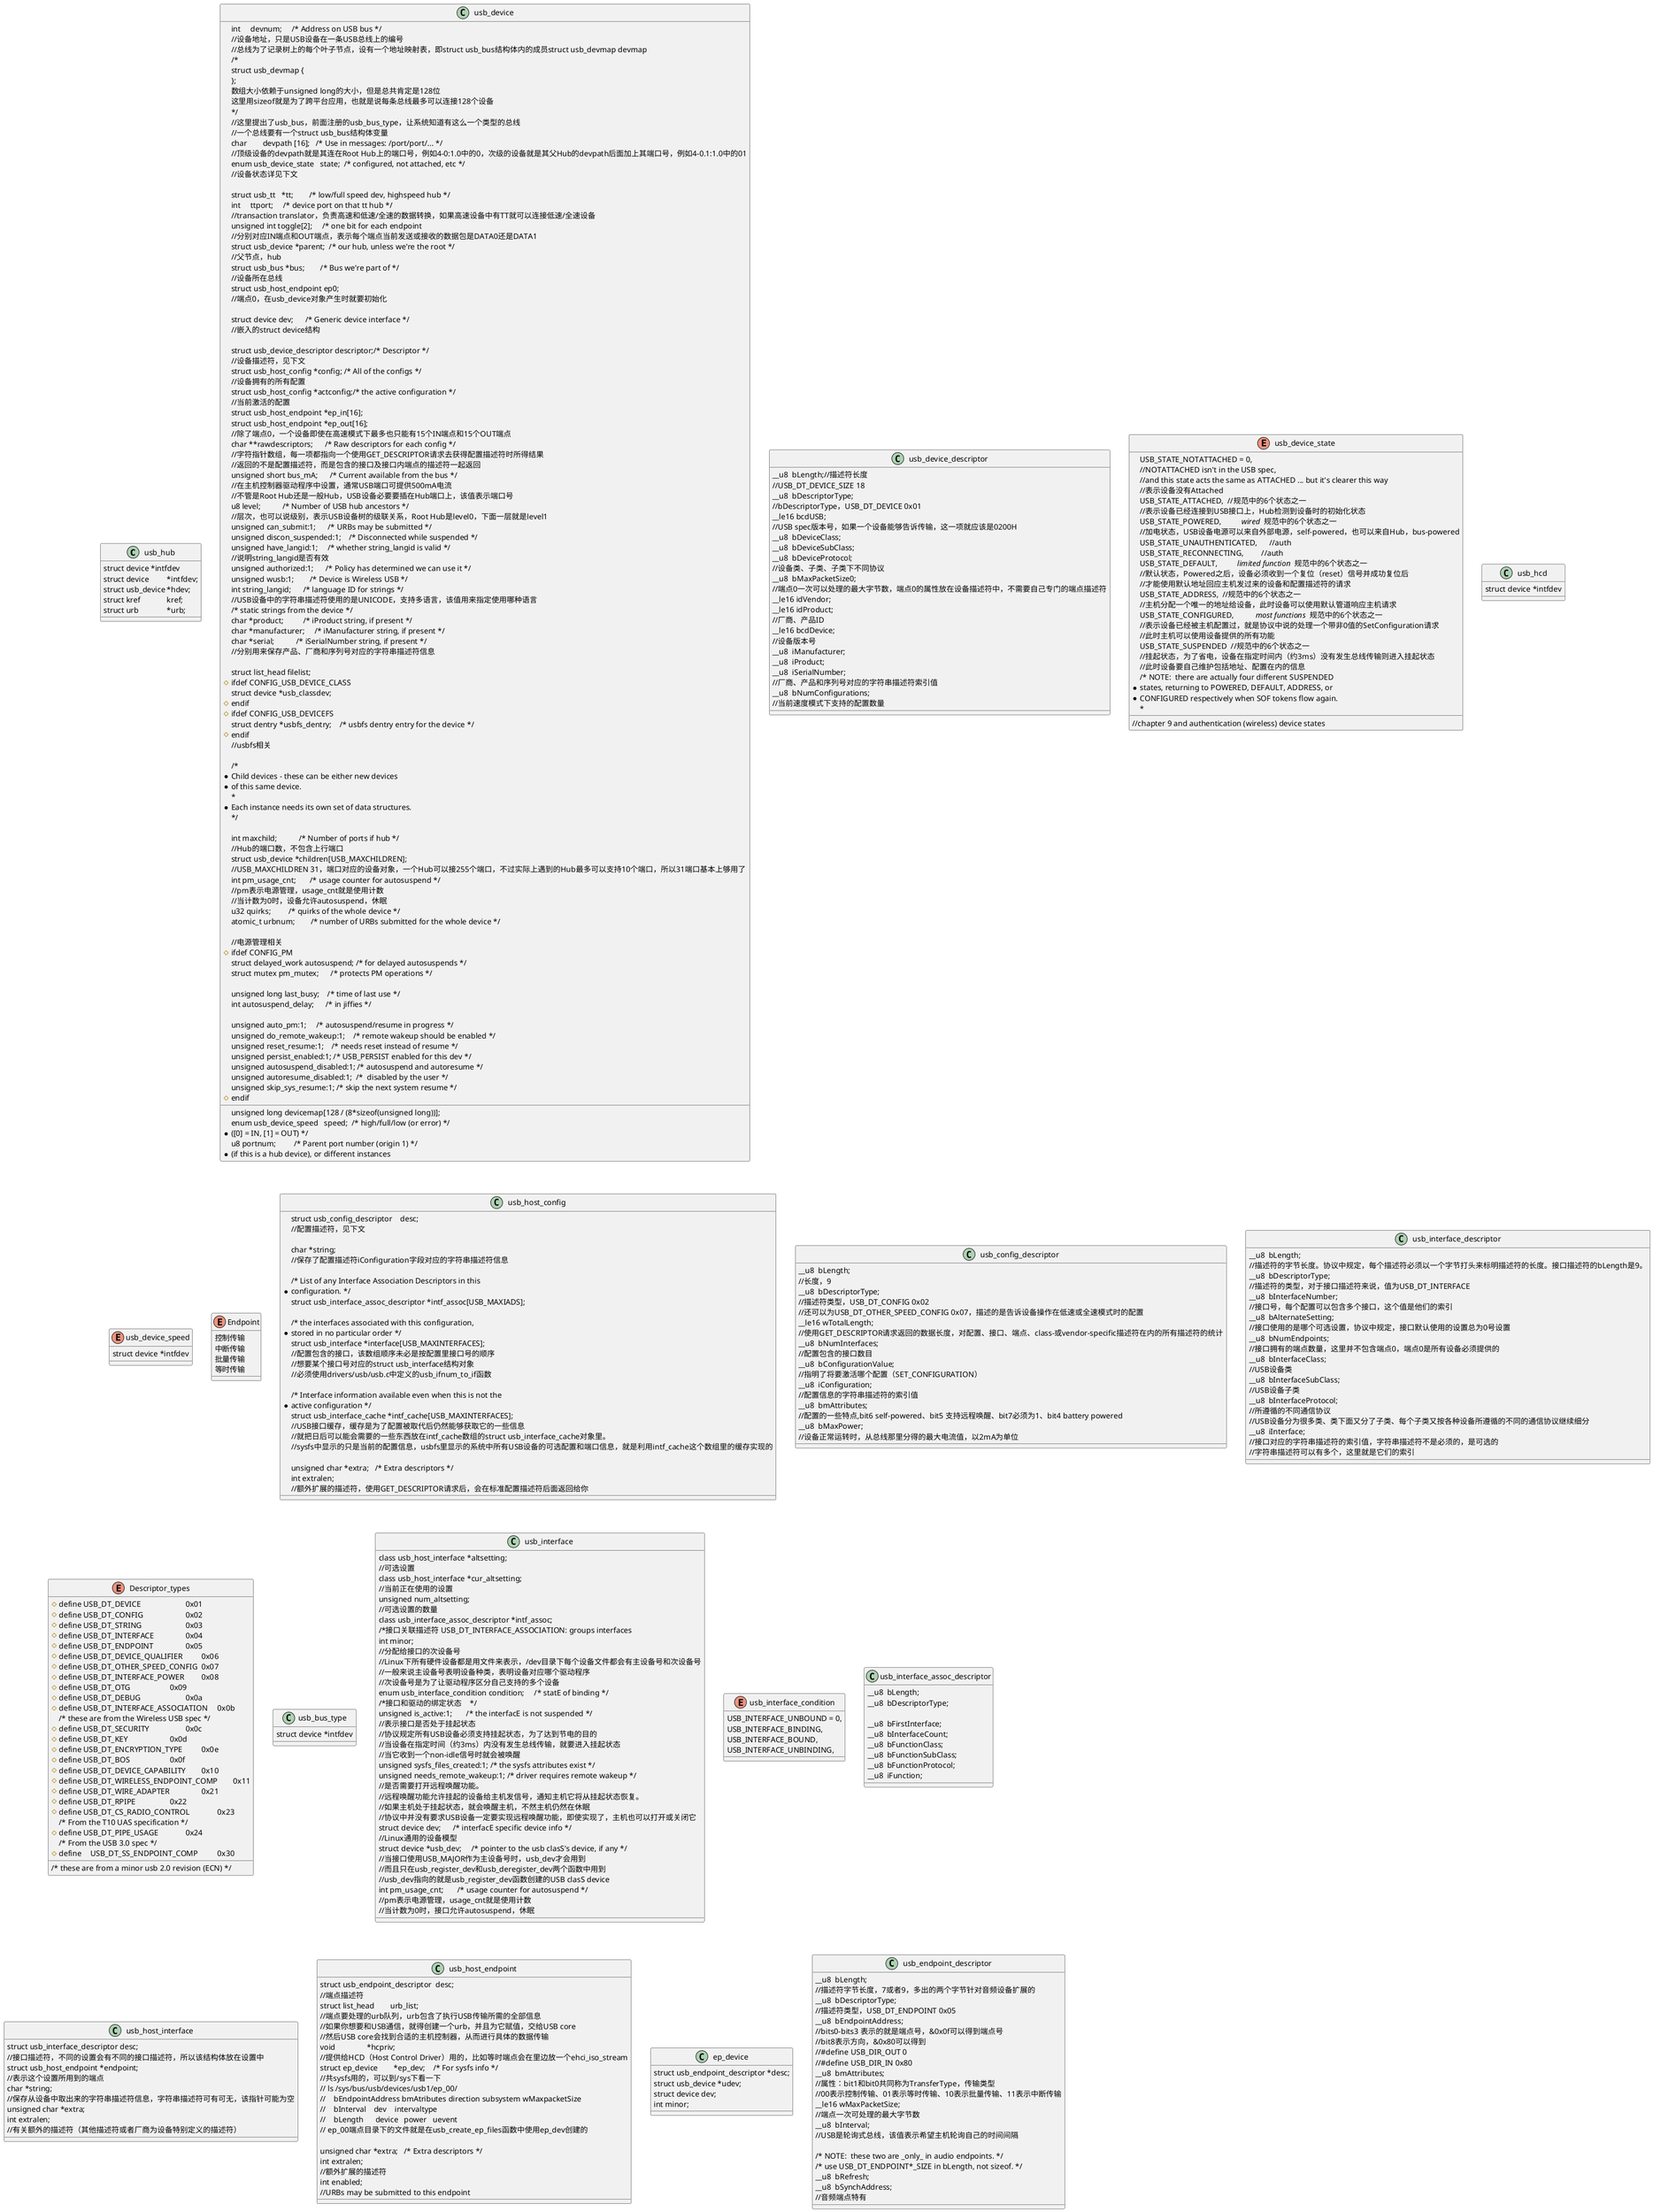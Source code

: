 @startuml


class usb_hub {
    struct device *intfdev
    struct device		*intfdev;
	struct usb_device	*hdev;
	struct kref		kref;
	struct urb		*urb;
}

class usb_device {
    int     devnum;     /* Address on USB bus */
        //设备地址，只是USB设备在一条USB总线上的编号
        //总线为了记录树上的每个叶子节点，设有一个地址映射表，即struct usb_bus结构体内的成员struct usb_devmap devmap
        /*
        struct usb_devmap {
            unsigned long devicemap[128 / (8*sizeof(unsigned long))];
        };
        数组大小依赖于unsigned long的大小，但是总共肯定是128位
        这里用sizeof就是为了跨平台应用，也就是说每条总线最多可以连接128个设备
        */
        //这里提出了usb_bus，前面注册的usb_bus_type，让系统知道有这么一个类型的总线
        //一个总线要有一个struct usb_bus结构体变量
        char        devpath [16];   /* Use in messages: /port/port/... */
        //顶级设备的devpath就是其连在Root Hub上的端口号，例如4-0:1.0中的0，次级的设备就是其父Hub的devpath后面加上其端口号，例如4-0.1:1.0中的01
        enum usb_device_state   state;  /* configured, not attached, etc */
        //设备状态详见下文
        enum usb_device_speed   speed;  /* high/full/low (or error) */

        struct usb_tt   *tt;        /* low/full speed dev, highspeed hub */
        int     ttport;     /* device port on that tt hub */
        //transaction translator，负责高速和低速/全速的数据转换，如果高速设备中有TT就可以连接低速/全速设备
        unsigned int toggle[2];     /* one bit for each endpoint
                         * ([0] = IN, [1] = OUT) */
        //分别对应IN端点和OUT端点，表示每个端点当前发送或接收的数据包是DATA0还是DATA1
        struct usb_device *parent;  /* our hub, unless we're the root */
        //父节点，hub
        struct usb_bus *bus;        /* Bus we're part of */
        //设备所在总线
        struct usb_host_endpoint ep0;
        //端点0，在usb_device对象产生时就要初始化

        struct device dev;      /* Generic device interface */
        //嵌入的struct device结构

        struct usb_device_descriptor descriptor;/* Descriptor */
        //设备描述符，见下文
        struct usb_host_config *config; /* All of the configs */
        //设备拥有的所有配置
        struct usb_host_config *actconfig;/* the active configuration */
        //当前激活的配置
        struct usb_host_endpoint *ep_in[16];
        struct usb_host_endpoint *ep_out[16];
        //除了端点0，一个设备即使在高速模式下最多也只能有15个IN端点和15个OUT端点
        char **rawdescriptors;      /* Raw descriptors for each config */
        //字符指针数组，每一项都指向一个使用GET_DESCRIPTOR请求去获得配置描述符时所得结果
        //返回的不是配置描述符，而是包含的接口及接口内端点的描述符一起返回
        unsigned short bus_mA;      /* Current available from the bus */
        //在主机控制器驱动程序中设置，通常USB端口可提供500mA电流
        u8 portnum;         /* Parent port number (origin 1) */
        //不管是Root Hub还是一般Hub，USB设备必要要插在Hub端口上，该值表示端口号
        u8 level;           /* Number of USB hub ancestors */
        //层次，也可以说级别，表示USB设备树的级联关系，Root Hub是level0，下面一层就是level1
        unsigned can_submit:1;      /* URBs may be submitted */
        unsigned discon_suspended:1;    /* Disconnected while suspended */
        unsigned have_langid:1;     /* whether string_langid is valid */
        //说明string_langid是否有效
        unsigned authorized:1;      /* Policy has determined we can use it */
        unsigned wusb:1;        /* Device is Wireless USB */
        int string_langid;      /* language ID for strings */
        //USB设备中的字符串描述符使用的是UNICODE，支持多语言，该值用来指定使用哪种语言
        /* static strings from the device */
        char *product;          /* iProduct string, if present */
        char *manufacturer;     /* iManufacturer string, if present */
        char *serial;           /* iSerialNumber string, if present */
        //分别用来保存产品、厂商和序列号对应的字符串描述符信息

        struct list_head filelist;
    #ifdef CONFIG_USB_DEVICE_CLASS
        struct device *usb_classdev;
    #endif
    #ifdef CONFIG_USB_DEVICEFS
        struct dentry *usbfs_dentry;    /* usbfs dentry entry for the device */
    #endif
        //usbfs相关

        /*
         * Child devices - these can be either new devices
         * (if this is a hub device), or different instances
         * of this same device.
         *
         * Each instance needs its own set of data structures.
         */

        int maxchild;           /* Number of ports if hub */
        //Hub的端口数，不包含上行端口
        struct usb_device *children[USB_MAXCHILDREN];
        //USB_MAXCHILDREN 31，端口对应的设备对象，一个Hub可以接255个端口，不过实际上遇到的Hub最多可以支持10个端口，所以31端口基本上够用了
        int pm_usage_cnt;       /* usage counter for autosuspend */
        //pm表示电源管理，usage_cnt就是使用计数
        //当计数为0时，设备允许autosuspend，休眠
        u32 quirks;         /* quirks of the whole device */
        atomic_t urbnum;        /* number of URBs submitted for the whole device */

    //电源管理相关
    #ifdef CONFIG_PM
        struct delayed_work autosuspend; /* for delayed autosuspends */
        struct mutex pm_mutex;      /* protects PM operations */

        unsigned long last_busy;    /* time of last use */
        int autosuspend_delay;      /* in jiffies */

        unsigned auto_pm:1;     /* autosuspend/resume in progress */
        unsigned do_remote_wakeup:1;    /* remote wakeup should be enabled */
        unsigned reset_resume:1;    /* needs reset instead of resume */
        unsigned persist_enabled:1; /* USB_PERSIST enabled for this dev */
        unsigned autosuspend_disabled:1; /* autosuspend and autoresume */
        unsigned autoresume_disabled:1;  /*  disabled by the user */
        unsigned skip_sys_resume:1; /* skip the next system resume */
    #endif
}
class usb_device_descriptor {
    __u8  bLength;//描述符长度
    //USB_DT_DEVICE_SIZE 18
    __u8  bDescriptorType;
    //bDescriptorType，USB_DT_DEVICE 0x01
    __le16 bcdUSB;
    //USB spec版本号，如果一个设备能够告诉传输，这一项就应该是0200H
    __u8  bDeviceClass;
    __u8  bDeviceSubClass;
    __u8  bDeviceProtocol;
    //设备类、子类、子类下不同协议
    __u8  bMaxPacketSize0;
    //端点0一次可以处理的最大字节数，端点0的属性放在设备描述符中，不需要自己专门的端点描述符
    __le16 idVendor;
    __le16 idProduct;
    //厂商、产品ID
    __le16 bcdDevice;
    //设备版本号
    __u8  iManufacturer;
    __u8  iProduct;
    __u8  iSerialNumber;
    //厂商、产品和序列号对应的字符串描述符索引值
    __u8  bNumConfigurations;
    //当前速度模式下支持的配置数量
}

enum usb_device_state {
        USB_STATE_NOTATTACHED = 0,
        //NOTATTACHED isn't in the USB spec,
        //and this state acts the same as ATTACHED ... but it's clearer this way
        //表示设备没有Attached
        //chapter 9 and authentication (wireless) device states
        USB_STATE_ATTACHED,  //规范中的6个状态之一
        //表示设备已经连接到USB接口上，Hub检测到设备时的初始化状态
        USB_STATE_POWERED,          //wired  //规范中的6个状态之一
        //加电状态，USB设备电源可以来自外部电源，self-powered，也可以来自Hub，bus-powered
        USB_STATE_UNAUTHENTICATED,      //auth
        USB_STATE_RECONNECTING,         //auth
        USB_STATE_DEFAULT,          //limited function  //规范中的6个状态之一
        //默认状态，Powered之后，设备必须收到一个复位（reset）信号并成功复位后
        //才能使用默认地址回应主机发过来的设备和配置描述符的请求
        USB_STATE_ADDRESS,  //规范中的6个状态之一
        //主机分配一个唯一的地址给设备，此时设备可以使用默认管道响应主机请求
        USB_STATE_CONFIGURED,           //most functions  //规范中的6个状态之一
        //表示设备已经被主机配置过，就是协议中说的处理一个带非0值的SetConfiguration请求
        //此时主机可以使用设备提供的所有功能
        USB_STATE_SUSPENDED  //规范中的6个状态之一
        //挂起状态，为了省电，设备在指定时间内（约3ms）没有发生总线传输则进入挂起状态
        //此时设备要自己维护包括地址、配置在内的信息
        /* NOTE:  there are actually four different SUSPENDED
         * states, returning to POWERED, DEFAULT, ADDRESS, or
         * CONFIGURED respectively when SOF tokens flow again.
         *
    }
class usb_hcd {
     struct device *intfdev

 }
enum usb_device_speed {
     struct device *intfdev

 }
 enum Endpoint {
    控制传输
    中断传输
    批量传输
    等时传输
  }
  class usb_host_config {
      struct usb_config_descriptor    desc;
      //配置描述符，见下文

      char *string;
      //保存了配置描述符iConfiguration字段对应的字符串描述符信息

      /* List of any Interface Association Descriptors in this
       * configuration. */
      struct usb_interface_assoc_descriptor *intf_assoc[USB_MAXIADS];

      /* the interfaces associated with this configuration,
       * stored in no particular order */
      struct usb_interface *interface[USB_MAXINTERFACES];
      //配置包含的接口，该数组顺序未必是按配置里接口号的顺序
      //想要某个接口号对应的struct usb_interface结构对象
      //必须使用drivers/usb/usb.c中定义的usb_ifnum_to_if函数

      /* Interface information available even when this is not the
       * active configuration */
      struct usb_interface_cache *intf_cache[USB_MAXINTERFACES];
      //USB接口缓存，缓存是为了配置被取代后仍然能够获取它的一些信息
      //就把日后可以能会需要的一些东西放在intf_cache数组的struct usb_interface_cache对象里。
      //sysfs中显示的只是当前的配置信息，usbfs里显示的系统中所有USB设备的可选配置和端口信息，就是利用intf_cache这个数组里的缓存实现的

      unsigned char *extra;   /* Extra descriptors */
      int extralen;
      //额外扩展的描述符，使用GET_DESCRIPTOR请求后，会在标准配置描述符后面返回给你
  }
  class usb_config_descriptor {
      __u8  bLength;
      //长度，9
      __u8  bDescriptorType;
      //描述符类型，USB_DT_CONFIG 0x02
      //还可以为USB_DT_OTHER_SPEED_CONFIG 0x07，描述的是告诉设备操作在低速或全速模式时的配置
      __le16 wTotalLength;
      //使用GET_DESCRIPTOR请求返回的数据长度，对配置、接口、端点、class-或vendor-specific描述符在内的所有描述符的统计
      __u8  bNumInterfaces;
      //配置包含的接口数目
      __u8  bConfigurationValue;
      //指明了将要激活哪个配置（SET_CONFIGURATION）
      __u8  iConfiguration;
      //配置信息的字符串描述符的索引值
      __u8  bmAttributes;
      //配置的一些特点,bit6 self-powered、bit5 支持远程唤醒、bit7必须为1、bit4 battery powered
      __u8  bMaxPower;
      //设备正常运转时，从总线那里分得的最大电流值，以2mA为单位
  }

 class usb_interface_descriptor {
 __u8  bLength;
        //描述符的字节长度。协议中规定，每个描述符必须以一个字节打头来标明描述符的长度。接口描述符的bLength是9。
        __u8  bDescriptorType;
        //描述符的类型，对于接口描述符来说，值为USB_DT_INTERFACE
        __u8  bInterfaceNumber;
        //接口号，每个配置可以包含多个接口，这个值是他们的索引
        __u8  bAlternateSetting;
        //接口使用的是哪个可选设置，协议中规定，接口默认使用的设置总为0号设置
        __u8  bNumEndpoints;
        //接口拥有的端点数量，这里并不包含端点0，端点0是所有设备必须提供的
        __u8  bInterfaceClass;
        //USB设备类
        __u8  bInterfaceSubClass;
        //USB设备子类
        __u8  bInterfaceProtocol;
        //所遵循的不同通信协议
        //USB设备分为很多类、类下面又分了子类、每个子类又按各种设备所遵循的不同的通信协议继续细分
        __u8  iInterface;
        //接口对应的字符串描述符的索引值，字符串描述符不是必须的，是可选的
        //字符串描述符可以有多个，这里就是它们的索引
  }

enum Descriptor_types{
#define USB_DT_DEVICE			0x01
#define USB_DT_CONFIG			0x02
#define USB_DT_STRING			0x03
#define USB_DT_INTERFACE		0x04
#define USB_DT_ENDPOINT			0x05
#define USB_DT_DEVICE_QUALIFIER		0x06
#define USB_DT_OTHER_SPEED_CONFIG	0x07
#define USB_DT_INTERFACE_POWER		0x08
/* these are from a minor usb 2.0 revision (ECN) */
#define USB_DT_OTG			0x09
#define USB_DT_DEBUG			0x0a
#define USB_DT_INTERFACE_ASSOCIATION	0x0b
/* these are from the Wireless USB spec */
#define USB_DT_SECURITY			0x0c
#define USB_DT_KEY			0x0d
#define USB_DT_ENCRYPTION_TYPE		0x0e
#define USB_DT_BOS			0x0f
#define USB_DT_DEVICE_CAPABILITY	0x10
#define USB_DT_WIRELESS_ENDPOINT_COMP	0x11
#define USB_DT_WIRE_ADAPTER		0x21
#define USB_DT_RPIPE			0x22
#define USB_DT_CS_RADIO_CONTROL		0x23
/* From the T10 UAS specification */
#define USB_DT_PIPE_USAGE		0x24
/* From the USB 3.0 spec */
#define	USB_DT_SS_ENDPOINT_COMP		0x30
}
class usb_bus_type   {
     struct device *intfdev

}
class usb_interface{
      class usb_host_interface *altsetting;
     //可选设置
     class usb_host_interface *cur_altsetting;
     //当前正在使用的设置
     unsigned num_altsetting;
     //可选设置的数量
     class usb_interface_assoc_descriptor *intf_assoc;
     /*接口关联描述符 USB_DT_INTERFACE_ASSOCIATION: groups interfaces
     int minor;
     //分配给接口的次设备号
     //Linux下所有硬件设备都是用文件来表示，/dev目录下每个设备文件都会有主设备号和次设备号
     //一般来说主设备号表明设备种类，表明设备对应哪个驱动程序
     //次设备号是为了让驱动程序区分自己支持的多个设备
     enum usb_interface_condition condition;     /* statE of binding */
     /*接口和驱动的绑定状态    */
        unsigned is_active:1;       /* the interfacE is not suspended */
        //表示接口是否处于挂起状态
        //协议规定所有USB设备必须支持挂起状态，为了达到节电的目的
        //当设备在指定时间（约3ms）内没有发生总线传输，就要进入挂起状态
        //当它收到一个non-idle信号时就会被唤醒
        unsigned sysfs_files_created:1; /* the sysfs attributes exist */
        unsigned needs_remote_wakeup:1; /* driver requires remote wakeup */
        //是否需要打开远程唤醒功能。
        //远程唤醒功能允许挂起的设备给主机发信号，通知主机它将从挂起状态恢复。
        //如果主机处于挂起状态，就会唤醒主机，不然主机仍然在休眠
        //协议中并没有要求USB设备一定要实现远程唤醒功能，即使实现了，主机也可以打开或关闭它
        struct device dev;      /* interfacE specific device info */
        //Linux通用的设备模型
        struct device *usb_dev;     /* pointer to the usb clasS's device, if any */
        //当接口使用USB_MAJOR作为主设备号时，usb_dev才会用到
        //而且只在usb_register_dev和usb_deregister_dev两个函数中用到
        //usb_dev指向的就是usb_register_dev函数创建的USB clasS device
        int pm_usage_cnt;       /* usage counter for autosuspend */
        //pm表示电源管理，usage_cnt就是使用计数
        //当计数为0时，接口允许autosuspend，休眠
 }
 enum usb_interface_condition {
          USB_INTERFACE_UNBOUND = 0,
          USB_INTERFACE_BINDING,
          USB_INTERFACE_BOUND,
          USB_INTERFACE_UNBINDING,
      }
       class usb_interface_assoc_descriptor {
               __u8  bLength;
               __u8  bDescriptorType;

               __u8  bFirstInterface;
               __u8  bInterfaceCount;
               __u8  bFunctionClass;
               __u8  bFunctionSubClass;
               __u8  bFunctionProtocol;
               __u8  iFunction;
           }

class usb_host_interface {
    struct usb_interface_descriptor desc;
    //接口描述符，不同的设置会有不同的接口描述符，所以该结构体放在设置中
    struct usb_host_endpoint *endpoint;
    //表示这个设置所用到的端点
    char *string;
    //保存从设备中取出来的字符串描述符信息，字符串描述符可有可无，该指针可能为空
    unsigned char *extra;
    int extralen;
    //有关额外的描述符（其他描述符或者厂商为设备特别定义的描述符）
}
class usb_host_endpoint {
    struct usb_endpoint_descriptor  desc;
    //端点描述符
    struct list_head        urb_list;
    //端点要处理的urb队列，urb包含了执行USB传输所需的全部信息
    //如果你想要和USB通信，就得创建一个urb，并且为它赋值，交给USB core
    //然后USB core会找到合适的主机控制器，从而进行具体的数据传输
    void                *hcpriv;
    //提供给HCD（Host Control Driver）用的，比如等时端点会在里边放一个ehci_iso_stream
    struct ep_device        *ep_dev;    /* For sysfs info */
    //共sysfs用的，可以到/sys下看一下
    // ls /sys/bus/usb/devices/usb1/ep_00/
    //    bEndpointAddress bmAtributes direction subsystem wMaxpacketSize
    //    bInterval    dev    intervaltype
    //    bLength      device   power   uevent
    // ep_00端点目录下的文件就是在usb_create_ep_files函数中使用ep_dev创建的

    unsigned char *extra;   /* Extra descriptors */
    int extralen;
    //额外扩展的描述符
    int enabled;
    //URBs may be submitted to this endpoint
}
class ep_device {
        struct usb_endpoint_descriptor *desc;
        struct usb_device *udev;
        struct device dev;
        int minor;
    }
class usb_endpoint_descriptor {
    __u8  bLength;
    //描述符字节长度，7或者9，多出的两个字节针对音频设备扩展的
    __u8  bDescriptorType;
    //描述符类型，USB_DT_ENDPOINT 0x05
    __u8  bEndpointAddress;
    //bits0-bits3 表示的就是端点号，&0x0f可以得到端点号
    //bit8表示方向，&0x80可以得到
        //#define USB_DIR_OUT 0
        //#define USB_DIR_IN 0x80
    __u8  bmAttributes;
    //属性：bit1和bit0共同称为TransferType，传输类型
        //00表示控制传输、01表示等时传输、10表示批量传输、11表示中断传输
    __le16 wMaxPacketSize;
    //端点一次可处理的最大字节数
    __u8  bInterval;
    //USB是轮询式总线，该值表示希望主机轮询自己的时间间隔

    /* NOTE:  these two are _only_ in audio endpoints. */
    /* use USB_DT_ENDPOINT*_SIZE in bLength, not sizeof. */
    __u8  bRefresh;
    __u8  bSynchAddress;
    //音频端点特有
}
@enduml